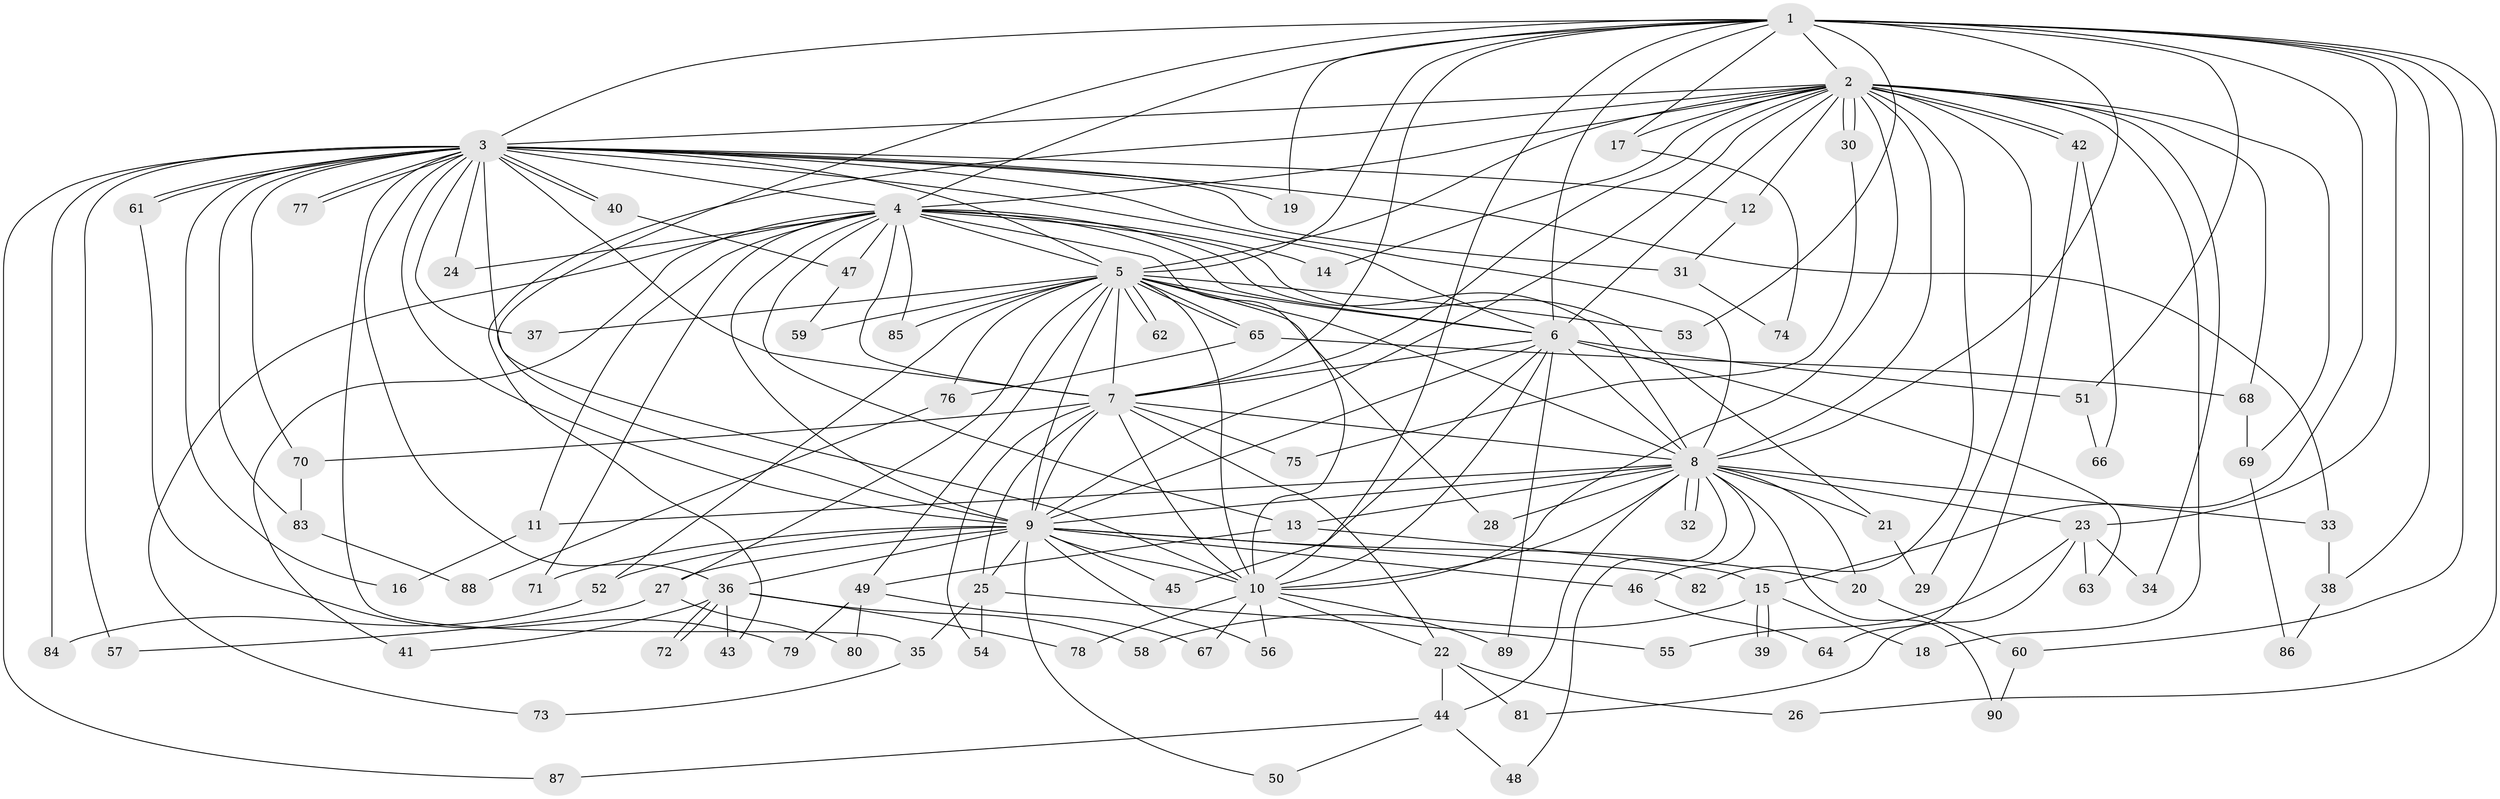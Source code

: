 // coarse degree distribution, {14: 0.022222222222222223, 19: 0.022222222222222223, 23: 0.022222222222222223, 17: 0.022222222222222223, 18: 0.022222222222222223, 11: 0.022222222222222223, 7: 0.022222222222222223, 3: 0.24444444444444444, 4: 0.08888888888888889, 1: 0.044444444444444446, 6: 0.044444444444444446, 2: 0.37777777777777777, 5: 0.044444444444444446}
// Generated by graph-tools (version 1.1) at 2025/17/03/04/25 18:17:30]
// undirected, 90 vertices, 205 edges
graph export_dot {
graph [start="1"]
  node [color=gray90,style=filled];
  1;
  2;
  3;
  4;
  5;
  6;
  7;
  8;
  9;
  10;
  11;
  12;
  13;
  14;
  15;
  16;
  17;
  18;
  19;
  20;
  21;
  22;
  23;
  24;
  25;
  26;
  27;
  28;
  29;
  30;
  31;
  32;
  33;
  34;
  35;
  36;
  37;
  38;
  39;
  40;
  41;
  42;
  43;
  44;
  45;
  46;
  47;
  48;
  49;
  50;
  51;
  52;
  53;
  54;
  55;
  56;
  57;
  58;
  59;
  60;
  61;
  62;
  63;
  64;
  65;
  66;
  67;
  68;
  69;
  70;
  71;
  72;
  73;
  74;
  75;
  76;
  77;
  78;
  79;
  80;
  81;
  82;
  83;
  84;
  85;
  86;
  87;
  88;
  89;
  90;
  1 -- 2;
  1 -- 3;
  1 -- 4;
  1 -- 5;
  1 -- 6;
  1 -- 7;
  1 -- 8;
  1 -- 9;
  1 -- 10;
  1 -- 15;
  1 -- 17;
  1 -- 19;
  1 -- 23;
  1 -- 26;
  1 -- 38;
  1 -- 51;
  1 -- 53;
  1 -- 60;
  2 -- 3;
  2 -- 4;
  2 -- 5;
  2 -- 6;
  2 -- 7;
  2 -- 8;
  2 -- 9;
  2 -- 10;
  2 -- 12;
  2 -- 14;
  2 -- 17;
  2 -- 18;
  2 -- 29;
  2 -- 30;
  2 -- 30;
  2 -- 34;
  2 -- 42;
  2 -- 42;
  2 -- 43;
  2 -- 68;
  2 -- 69;
  2 -- 82;
  3 -- 4;
  3 -- 5;
  3 -- 6;
  3 -- 7;
  3 -- 8;
  3 -- 9;
  3 -- 10;
  3 -- 12;
  3 -- 16;
  3 -- 19;
  3 -- 24;
  3 -- 31;
  3 -- 33;
  3 -- 35;
  3 -- 36;
  3 -- 37;
  3 -- 40;
  3 -- 40;
  3 -- 57;
  3 -- 61;
  3 -- 61;
  3 -- 70;
  3 -- 77;
  3 -- 77;
  3 -- 83;
  3 -- 84;
  3 -- 87;
  4 -- 5;
  4 -- 6;
  4 -- 7;
  4 -- 8;
  4 -- 9;
  4 -- 10;
  4 -- 11;
  4 -- 13;
  4 -- 14;
  4 -- 21;
  4 -- 24;
  4 -- 41;
  4 -- 47;
  4 -- 71;
  4 -- 73;
  4 -- 85;
  5 -- 6;
  5 -- 7;
  5 -- 8;
  5 -- 9;
  5 -- 10;
  5 -- 27;
  5 -- 28;
  5 -- 37;
  5 -- 49;
  5 -- 52;
  5 -- 53;
  5 -- 59;
  5 -- 62;
  5 -- 62;
  5 -- 65;
  5 -- 65;
  5 -- 76;
  5 -- 85;
  6 -- 7;
  6 -- 8;
  6 -- 9;
  6 -- 10;
  6 -- 45;
  6 -- 51;
  6 -- 63;
  6 -- 89;
  7 -- 8;
  7 -- 9;
  7 -- 10;
  7 -- 22;
  7 -- 25;
  7 -- 54;
  7 -- 70;
  7 -- 75;
  8 -- 9;
  8 -- 10;
  8 -- 11;
  8 -- 13;
  8 -- 20;
  8 -- 21;
  8 -- 23;
  8 -- 28;
  8 -- 32;
  8 -- 32;
  8 -- 33;
  8 -- 44;
  8 -- 46;
  8 -- 48;
  8 -- 90;
  9 -- 10;
  9 -- 20;
  9 -- 25;
  9 -- 27;
  9 -- 36;
  9 -- 45;
  9 -- 46;
  9 -- 50;
  9 -- 52;
  9 -- 56;
  9 -- 71;
  9 -- 82;
  10 -- 22;
  10 -- 56;
  10 -- 67;
  10 -- 78;
  10 -- 89;
  11 -- 16;
  12 -- 31;
  13 -- 15;
  13 -- 49;
  15 -- 18;
  15 -- 39;
  15 -- 39;
  15 -- 58;
  17 -- 74;
  20 -- 60;
  21 -- 29;
  22 -- 26;
  22 -- 44;
  22 -- 81;
  23 -- 34;
  23 -- 55;
  23 -- 63;
  23 -- 81;
  25 -- 35;
  25 -- 54;
  25 -- 55;
  27 -- 57;
  27 -- 80;
  30 -- 75;
  31 -- 74;
  33 -- 38;
  35 -- 73;
  36 -- 41;
  36 -- 43;
  36 -- 58;
  36 -- 72;
  36 -- 72;
  36 -- 78;
  38 -- 86;
  40 -- 47;
  42 -- 64;
  42 -- 66;
  44 -- 48;
  44 -- 50;
  44 -- 87;
  46 -- 64;
  47 -- 59;
  49 -- 67;
  49 -- 79;
  49 -- 80;
  51 -- 66;
  52 -- 84;
  60 -- 90;
  61 -- 79;
  65 -- 68;
  65 -- 76;
  68 -- 69;
  69 -- 86;
  70 -- 83;
  76 -- 88;
  83 -- 88;
}
